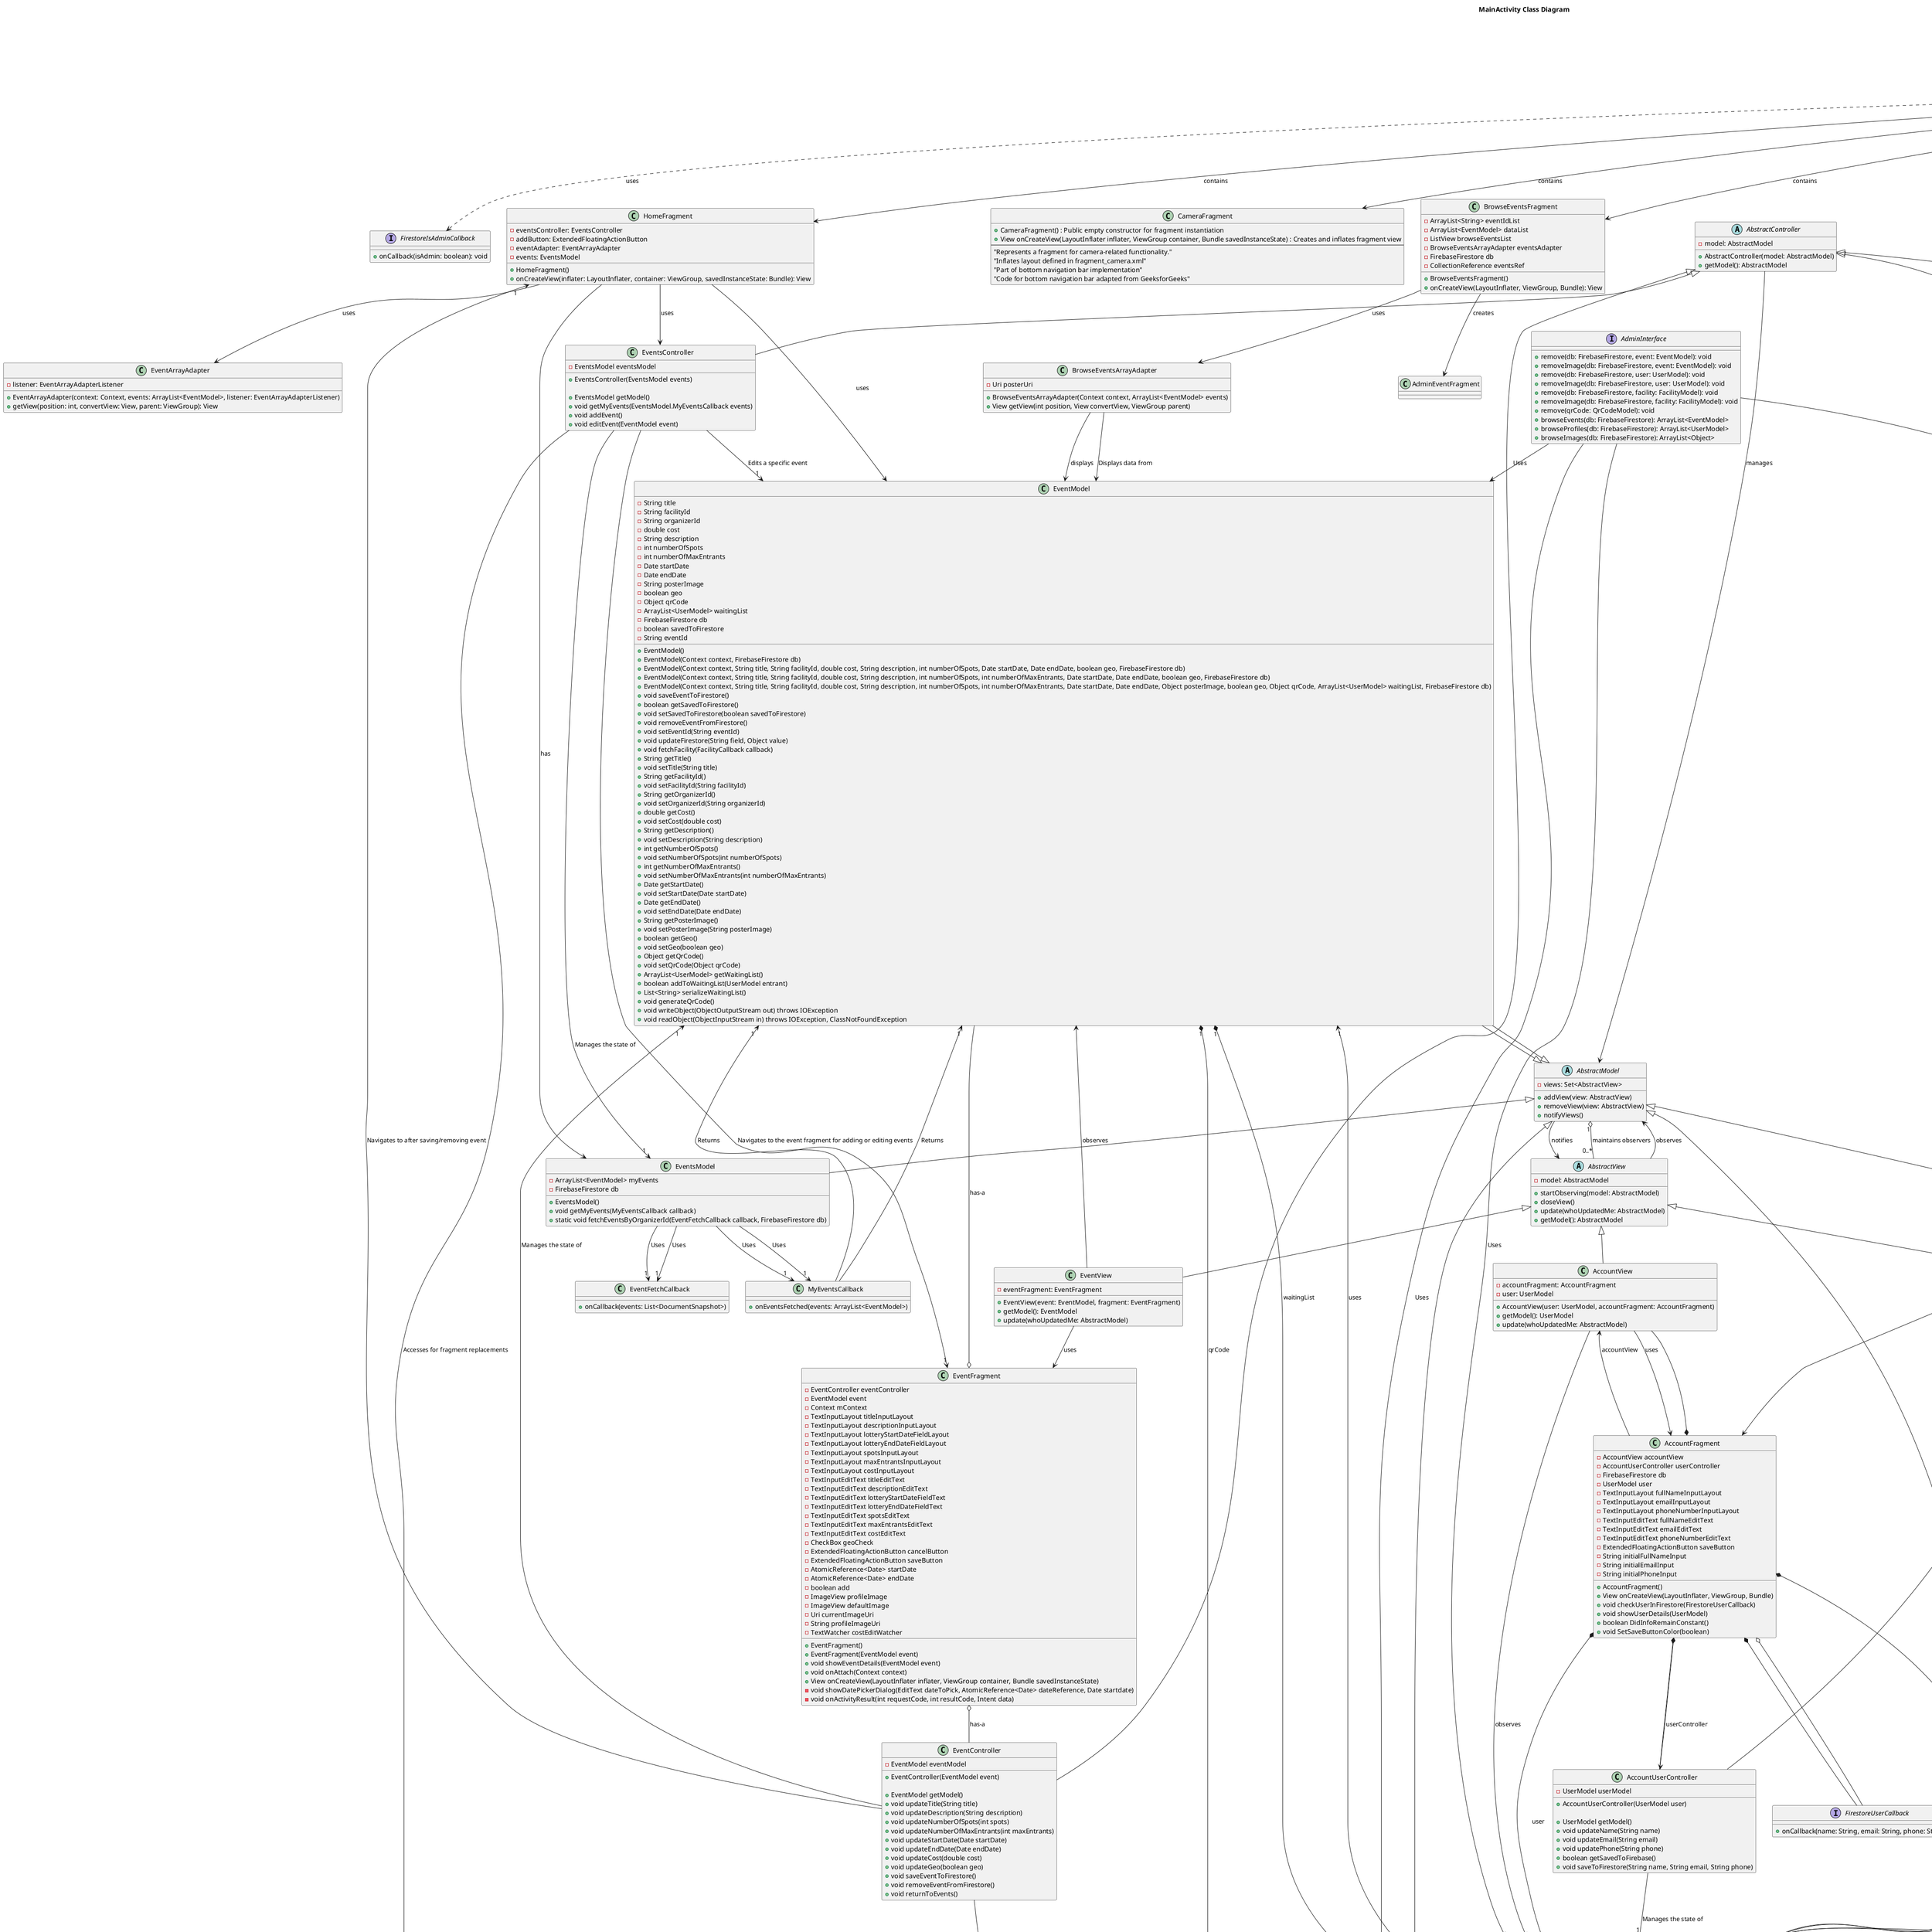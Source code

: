 @startuml
title MainActivity Class Diagram

class MainActivity {
    - BottomNavigationView bottomNavigationView
    - HomeFragment homeFragment
    - CameraFragment cameraFragment
    - AccountFragment accountFragment
    - FacilityFragment facilityFragment
    - BrowseEventsFragment browseEventsFragment
    - BrowseProfilesFragment browseProfilesFragment
    - BrowseFacilitiesFragment browseFacilitiesFragment
    - AdminAndUserFragment adminAndUserFragment

    + onCreate(Bundle savedInstanceState)
    + onNavigationItemSelected(MenuItem item) : boolean
    - checkUserAdminStatus(FirestoreIsAdminCallback firestoreIsAdminCallback)
    - checkUserEntrantStatus(FirestoreIsAdminCallback firestoreIsAdminCallback)
}
class MyApp {
    - userModel: UserModel
    - instance: MyApp
    - currentActivity: WeakReference<FragmentActivity>
    + getInstance(): MyApp
    + onCreate(): void
    + getUserModel(): UserModel
    + setCurrentActivity(activity: FragmentActivity): void
    + replaceFragment(fragment: Fragment): void
}

MyApp --> UserModel : holds
MainActivity ..> FirestoreIsAdminCallback : uses
MainActivity --> HomeFragment : contains
MainActivity --> CameraFragment : contains
MainActivity --> AccountFragment : contains
MainActivity --> FacilityFragment : contains
MainActivity --> BrowseEventsFragment : contains
MainActivity --> BrowseProfilesFragment : contains
MainActivity --> BrowseFacilitiesFragment : contains
MainActivity --> AdminAndUserFragment : contains

interface FirestoreUserCallback {
    + onCallback(name: String, email: String, phone: String): void
}
interface FirestoreIsAdminCallback {
    + onCallback(isAdmin: boolean): void
}
class QrCodeModel extends AbstractModel {
    + static generateForEvent(event: EventModel): Object
}

class UserModel extends AbstractModel {
    - String name
    - String email
    - String phone
    - boolean entrant
    - boolean organizer
    - boolean admin
    - String deviceId
    - FirebaseFirestore db
    - boolean savedToFirestore
    + UserModel()
    + UserModel(Context context, FirebaseFirestore db)
    + UserModel(Context context, String name, String email, String phone, FirebaseFirestore db)
    + UserModel(Context context, String name, String email)
    + void saveUserToFirestore(String name, String email, String phone)
    + void updateFirestore(String field, Object value)
    + String getName()
    + void setName(String name)
    + String getEmail()
    + void setEmail(String email)
    + String getPhone()
    + void setPhone(String phone)
    + void setEntrant(Boolean bool)
    + Boolean getEntrant()
    + void setOrganizer(Boolean bool)
    + Boolean getOrganizer()
    + void setAdmin(Boolean bool)
    + Boolean getAdmin()
    + String getDeviceId()
    + boolean getSavedToFirestore()
    + void setSavedToFirestore()
}
UserModel --> "1" EventModel : uses
UserModel --> "1" FacilityModel : possibly interacts with
UserModel --> "1" QrCodeModel : interacts with
class EventModel extends AbstractModel {
    - String title
        - String facilityId
        - String organizerId
        - double cost
        - String description
        - int numberOfSpots
        - int numberOfMaxEntrants
        - Date startDate
        - Date endDate
        - String posterImage
        - boolean geo
        - Object qrCode
        - ArrayList<UserModel> waitingList
        - FirebaseFirestore db
        - boolean savedToFirestore
        - String eventId
        + EventModel()
        + EventModel(Context context, FirebaseFirestore db)
        + EventModel(Context context, String title, String facilityId, double cost, String description, int numberOfSpots, Date startDate, Date endDate, boolean geo, FirebaseFirestore db)
        + EventModel(Context context, String title, String facilityId, double cost, String description, int numberOfSpots, int numberOfMaxEntrants, Date startDate, Date endDate, boolean geo, FirebaseFirestore db)
        + EventModel(Context context, String title, String facilityId, double cost, String description, int numberOfSpots, int numberOfMaxEntrants, Date startDate, Date endDate, Object posterImage, boolean geo, Object qrCode, ArrayList<UserModel> waitingList, FirebaseFirestore db)
        + void saveEventToFirestore()
        + boolean getSavedToFirestore()
        + void setSavedToFirestore(boolean savedToFirestore)
        + void removeEventFromFirestore()
        + void setEventId(String eventId)
        + void updateFirestore(String field, Object value)
        + void fetchFacility(FacilityCallback callback)
        + String getTitle()
        + void setTitle(String title)
        + String getFacilityId()
        + void setFacilityId(String facilityId)
        + String getOrganizerId()
        + void setOrganizerId(String organizerId)
        + double getCost()
        + void setCost(double cost)
        + String getDescription()
        + void setDescription(String description)
        + int getNumberOfSpots()
        + void setNumberOfSpots(int numberOfSpots)
        + int getNumberOfMaxEntrants()
        + void setNumberOfMaxEntrants(int numberOfMaxEntrants)
        + Date getStartDate()
        + void setStartDate(Date startDate)
        + Date getEndDate()
        + void setEndDate(Date endDate)
        + String getPosterImage()
        + void setPosterImage(String posterImage)
        + boolean getGeo()
        + void setGeo(boolean geo)
        + Object getQrCode()
        + void setQrCode(Object qrCode)
        + ArrayList<UserModel> getWaitingList()
        + boolean addToWaitingList(UserModel entrant)
        + List<String> serializeWaitingList()
        + void generateQrCode()
        + void writeObject(ObjectOutputStream out) throws IOException
        + void readObject(ObjectInputStream in) throws IOException, ClassNotFoundException
}

interface FacilityCallback {
    + void onCallback(FacilityModel facility)
}
class EventsModel extends AbstractModel {
    - ArrayList<EventModel> myEvents
    - FirebaseFirestore db
    + EventsModel()
    + void getMyEvents(MyEventsCallback callback)
    + static void fetchEventsByOrganizerId(EventFetchCallback callback, FirebaseFirestore db)
}
class EventFetchCallback {
    + onCallback(events: List<DocumentSnapshot>)
}

class MyEventsCallback {
    + onEventsFetched(events: ArrayList<EventModel>)
}

class FacilityModel extends AbstractModel {
    - String facilityName
    - String address
    - String deviceId
    + FacilityModel(deviceId: String)
    + FacilityModel(deviceId: String, facilityName: String)
    + FacilityModel(deviceId: String, facilityName: String, address: String)
    + getFacilityName(): String
    + setFacilityName(facilityName: String): void
    + getAddress(): String
    + setAddress(address: String): void
    + getDeviceId(): String
}
interface AdminInterface {
    + remove(db: FirebaseFirestore, event: EventModel): void
    + removeImage(db: FirebaseFirestore, event: EventModel): void
    + remove(db: FirebaseFirestore, user: UserModel): void
    + removeImage(db: FirebaseFirestore, user: UserModel): void
    + remove(db: FirebaseFirestore, facility: FacilityModel): void
    + removeImage(db: FirebaseFirestore, facility: FacilityModel): void
    + remove(qrCode: QrCodeModel): void
    + browseEvents(db: FirebaseFirestore): ArrayList<EventModel>
    + browseProfiles(db: FirebaseFirestore): ArrayList<UserModel>
    + browseImages(db: FirebaseFirestore): ArrayList<Object>
}
AdminInterface --> EventModel : Uses
AdminInterface --> UserModel : Uses
AdminInterface --> FacilityModel : Uses
AdminInterface --> QrCodeModel : Uses

FacilityModel --> MyApp : Uses
MyApp --> UserModel : Uses
FacilityModel --> UserModel : Dependent on deviceId
EventsModel --> "1" EventFetchCallback : Uses
EventsModel --> "1" MyEventsCallback : Uses
MyEventsCallback --> "1" EventModel : Returns
EventModel --|> AbstractModel
EventModel "1" *-- "0..*" UserModel : waitingList
EventModel "1" *-- "1" QrCodeModel : qrCode

class HomeFragment {
    - eventsController: EventsController
    - addButton: ExtendedFloatingActionButton
    - eventAdapter: EventArrayAdapter
    - events: EventsModel
    + HomeFragment()
    + onCreateView(inflater: LayoutInflater, container: ViewGroup, savedInstanceState: Bundle): View
}
class CameraFragment {
     + CameraFragment() : Public empty constructor for fragment instantiation
     + View onCreateView(LayoutInflater inflater, ViewGroup container, Bundle savedInstanceState) : Creates and inflates fragment view
     --
     "Represents a fragment for camera-related functionality."
     "Inflates layout defined in fragment_camera.xml"
     "Part of bottom navigation bar implementation"
     "Code for bottom navigation bar adapted from GeeksforGeeks"
 }
class AccountFragment {
        - AccountView accountView
        - AccountUserController userController
        - FirebaseFirestore db
        - UserModel user
        - TextInputLayout fullNameInputLayout
        - TextInputLayout emailInputLayout
        - TextInputLayout phoneNumberInputLayout
        - TextInputEditText fullNameEditText
        - TextInputEditText emailEditText
        - TextInputEditText phoneNumberEditText
        - ExtendedFloatingActionButton saveButton
        - String initialFullNameInput
        - String initialEmailInput
        - String initialPhoneInput

        + AccountFragment()
        + View onCreateView(LayoutInflater, ViewGroup, Bundle)
        + void checkUserInFirestore(FirestoreUserCallback)
        + void showUserDetails(UserModel)
        + boolean DidInfoRemainConstant()
        + void SetSaveButtonColor(boolean)
    }
class FacilityFragment {
    - facilityView: FacilityView
    - facility: FacilityModel
    - facilityController: FacilityController
    - deviceId: String
    - db: FirebaseFirestore
    - facilitiesRef: CollectionReference
    - nameInput: TextInputEditText
    - addressInput: TextInputEditText
    - save: Button
    - initialFacilityNameInput: String
    - initialAddressInput: String
    + FacilityFragment()
    + onCreateView(inflater: LayoutInflater, container: ViewGroup, savedInstanceState: Bundle): View
    + showFacilityDetails(facility: FacilityModel)
    - DidInfoRemainConstant(): boolean
    - SetSaveButtonColor(isEqual: boolean)
    - facilityNameWatcher: TextWatcher
    - addressWatcher: TextWatcher
}
class BrowseEventsFragment {
  - ArrayList<String> eventIdList
  - ArrayList<EventModel> dataList
  - ListView browseEventsList
  - BrowseEventsArrayAdapter eventsAdapter
  - FirebaseFirestore db
  - CollectionReference eventsRef
  + BrowseEventsFragment()
  + onCreateView(LayoutInflater, ViewGroup, Bundle): View
}
class BrowseProfilesFragment {
  - ArrayList<String> deviceIdList
  - ArrayList<UserModel> dataList
  - ListView browseProfilesList
  - BrowseProfilesArrayAdapter profilesAdapter
  - FirebaseFirestore db
  - CollectionReference userRef
  - Context mContext
  + BrowseProfilesFragment()
  + onAttach(Context): void
  + onCreateView(LayoutInflater, ViewGroup, Bundle): View
}
class BrowseFacilitiesFragment {
  - ArrayList<FacilityModel> dataList
  - ListView browseFacilityList
  - BrowseFacilitiesArrayAdapter facilitiesAdapter
  - FirebaseFirestore db
  - CollectionReference facilitiesRef
  + BrowseFacilitiesFragment()
  + onCreateView(LayoutInflater, ViewGroup, Bundle): View
}
class AdminAndUserFragment {
    + AdminAndUserFragment() : Public empty constructor for fragment instantiation
    + View onCreateView(LayoutInflater inflater, ViewGroup container, Bundle savedInstanceState) : Creates and inflates fragment view
    --
    "Represents a fragment for admin and user functionality."
    "Inflates layout defined in fragment_admin_and_user.xml"
    "Part of bottom navigation bar implementation"
}
class EventFragment {
- EventController eventController
    - EventModel event
    - Context mContext
    - TextInputLayout titleInputLayout
    - TextInputLayout descriptionInputLayout
    - TextInputLayout lotteryStartDateFieldLayout
    - TextInputLayout lotteryEndDateFieldLayout
    - TextInputLayout spotsInputLayout
    - TextInputLayout maxEntrantsInputLayout
    - TextInputLayout costInputLayout
    - TextInputEditText titleEditText
    - TextInputEditText descriptionEditText
    - TextInputEditText lotteryStartDateFieldText
    - TextInputEditText lotteryEndDateFieldText
    - TextInputEditText spotsEditText
    - TextInputEditText maxEntrantsEditText
    - TextInputEditText costEditText
    - CheckBox geoCheck
    - ExtendedFloatingActionButton cancelButton
    - ExtendedFloatingActionButton saveButton
    - AtomicReference<Date> startDate
    - AtomicReference<Date> endDate
    - boolean add
    - ImageView profileImage
    - ImageView defaultImage
    - Uri currentImageUri
    - String profileImageUri
    + EventFragment()
    + EventFragment(EventModel event)
    + void showEventDetails(EventModel event)
    + void onAttach(Context context)
    + View onCreateView(LayoutInflater inflater, ViewGroup container, Bundle savedInstanceState)
    - void showDatePickerDialog(EditText dateToPick, AtomicReference<Date> dateReference, Date startdate)
    - TextWatcher costEditWatcher
    - void onActivityResult(int requestCode, int resultCode, Intent data)
    }
EventFragment o-- EventController : has-a
EventFragment o-- EventModel : has-a
AccountFragment *-- UserModel
AccountFragment *-- FirestoreUserCallback
FacilityFragment --> FacilityView : uses
FacilityFragment --> FacilityModel : has
FacilityFragment --> FacilityController : uses
HomeFragment --> EventsController : uses
HomeFragment --> EventArrayAdapter : uses
HomeFragment --> EventsModel : has
HomeFragment --> EventModel : uses

class AccountUserController extends AbstractController {
    - UserModel userModel

    + AccountUserController(UserModel user)

    + UserModel getModel()
    + void updateName(String name)
    + void updateEmail(String email)
    + void updatePhone(String phone)
    + boolean getSavedToFirebase()
    + void saveToFirestore(String name, String email, String phone)
}

AccountUserController --> "1" UserModel : Manages the state of

class AccountView extends AbstractView {
    - accountFragment: AccountFragment
    - user: UserModel
    + AccountView(user: UserModel, accountFragment: AccountFragment)
    + getModel(): UserModel
    + update(whoUpdatedMe: AbstractModel)
}
class EventView extends AbstractView {
    - eventFragment: EventFragment
    + EventView(event: EventModel, fragment: EventFragment)
    + getModel(): EventModel
    + update(whoUpdatedMe: AbstractModel)
}
class FacilityView extends AbstractView {
    - facilityFragment: FacilityFragment
    - facility: FacilityModel
    + FacilityView(facility: FacilityModel, facilityFragment: FacilityFragment)
    + getModel(): FacilityModel
    + update(whoUpdatedMe: AbstractModel)
}
class EventController extends AbstractController {
    ' Attributes
    - EventModel eventModel

    ' Constructors
    + EventController(EventModel event)

    ' Methods
    + EventModel getModel()
    + void updateTitle(String title)
    + void updateDescription(String description)
    + void updateNumberOfSpots(int spots)
    + void updateNumberOfMaxEntrants(int maxEntrants)
    + void updateStartDate(Date startDate)
    + void updateEndDate(Date endDate)
    + void updateCost(double cost)
    + void updateGeo(boolean geo)
    + void saveEventToFirestore()
    + void removeEventFromFirestore()
    + void returnToEvents()
}

' Dependencies and Relationships to other models and components
EventController --> "1" EventModel : Manages the state of
EventController --> "1" MyApp : Accesses for fragment replacements
EventController --> "1" HomeFragment : Navigates to after saving/removing event
class EventsController extends AbstractController {
    ' Attributes
    - EventsModel eventsModel

    ' Constructors
    + EventsController(EventsModel events)

    + EventsModel getModel()
    + void getMyEvents(EventsModel.MyEventsCallback events)
    + void addEvent()
    + void editEvent(EventModel event)

}

class FacilityController extends AbstractController {
    - FirebaseFirestore db
    - CollectionReference facilitiesRef
    + FacilityController(FacilityModel facility, FirebaseFirestore db)

    ' Methods
    + FacilityModel getModel()
    + void updateFacilityName(String name)
    + void updateAddress(String address)
    + void saveToFirestore()
}

' Dependencies and Relationships to other models and components
FacilityController --> "1" FacilityModel : Manages the state of

' Dependencies and Relationships to other models and components
EventsController --> "1" EventsModel : Manages the state of
EventsController --> "1" EventModel : Edits a specific event
EventsController --> "1" MyApp : Accesses for fragment replacements
EventsController --> "1" EventFragment : Navigates to the event fragment for adding or editing events
EventView --> EventFragment : uses
EventView --> EventModel : observes
AccountView --> AccountFragment : uses
AccountView --> UserModel : observes
FacilityView --> FacilityFragment : uses
FacilityView --> FacilityModel : observes

abstract class AbstractView {
    - model: AbstractModel
    + startObserving(model: AbstractModel)
    + closeView()
    + update(whoUpdatedMe: AbstractModel)
    + getModel(): AbstractModel
}
abstract class AbstractController {
    - model: AbstractModel
    + AbstractController(model: AbstractModel)
    + getModel(): AbstractModel
}
abstract class AbstractModel {
    - views: Set<AbstractView>
    + addView(view: AbstractView)
    + removeView(view: AbstractView)
    + notifyViews()
}

AbstractModel --> AbstractView : notifies
AbstractModel "1" o-- "0..*" AbstractView : maintains observers
AbstractController --> AbstractModel : manages
AbstractView --> AbstractModel : observes

class EventArrayAdapter {
    - listener: EventArrayAdapterListener
    + EventArrayAdapter(context: Context, events: ArrayList<EventModel>, listener: EventArrayAdapterListener)
    + getView(position: int, convertView: View, parent: ViewGroup): View
}

interface EventArrayAdapterListener {
    + onEventsWaitListChanged()
}



AccountFragment *-- AccountUserController
AccountFragment *-- AccountView
AccountFragment o-- FirestoreUserCallback
AccountFragment *-- UserModel : user
AccountFragment --> AccountUserController : userController
AccountFragment --> AccountView : accountView

class BrowseEventsArrayAdapter {
    - Uri posterUri
    + BrowseEventsArrayAdapter(Context context, ArrayList<EventModel> events)
    + View getView(int position, View convertView, ViewGroup parent)
}
BrowseEventsArrayAdapter --> EventModel : Displays data from

class BrowseFacilitiesArrayAdapter {
    + BrowseFacilitiesArrayAdapter(Context context, ArrayList<FacilityModel> facilities)
    + View getView(int position, View convertView, ViewGroup parent)
}
BrowseFacilitiesArrayAdapter --> FacilityModel : Displays data from

class BrowseProfilesArrayAdapter {
    + BrowseProfilesArrayAdapter(Context context, ArrayList<UserModel> users)
    + View getView(int position, View convertView, ViewGroup parent)
}

BrowseProfilesArrayAdapter --> UserModel : Displays data from
EventsModel --> "1" EventFetchCallback : Uses
EventsModel --> "1" MyEventsCallback : Uses
MyEventsCallback --> "1" EventModel : Returns
BrowseEventsFragment -down-> BrowseEventsArrayAdapter : uses
BrowseEventsFragment -down-> AdminEventFragment : creates
BrowseEventsArrayAdapter -down-> EventModel : displays
BrowseFacilitiesFragment -down-> BrowseFacilitiesArrayAdapter : uses
BrowseFacilitiesFragment -down-> AdminFacilityFragment : creates
BrowseFacilitiesArrayAdapter -down-> FacilityModel : displays

BrowseProfilesFragment -down-> BrowseProfilesArrayAdapter : uses
BrowseProfilesFragment -down-> AdminProfileFragment : creates
BrowseProfilesArrayAdapter -down-> UserModel : displays

note right of MainActivity
  Initializes the app and manages the menu bar that inflates fragments for every screen
  This also manages what options are in the menu bar based on the users status
end note
note right of UserModel
    User is stored to firebase based on deviceId
end note
note right of FacilityModel
    Facility is stored to firebase based on deviceId
    This provides link between Facility and User
end note
@enduml